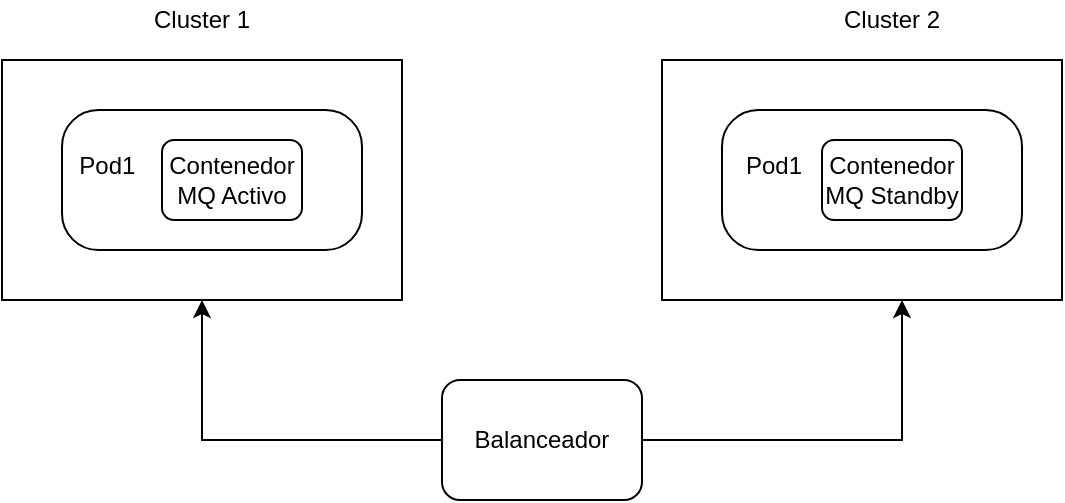 <mxfile version="13.0.6" type="github">
  <diagram id="dn7dw0WBwALQRIZnS9FJ" name="Page-1">
    <mxGraphModel dx="1108" dy="450" grid="1" gridSize="10" guides="1" tooltips="1" connect="1" arrows="1" fold="1" page="1" pageScale="1" pageWidth="850" pageHeight="1100" math="0" shadow="0">
      <root>
        <mxCell id="0" />
        <mxCell id="1" parent="0" />
        <mxCell id="Whp04Phv12JBnaq401pB-1" value="" style="rounded=0;whiteSpace=wrap;html=1;" parent="1" vertex="1">
          <mxGeometry x="130" y="100" width="200" height="120" as="geometry" />
        </mxCell>
        <mxCell id="Whp04Phv12JBnaq401pB-7" value="Cluster 1" style="text;html=1;strokeColor=none;fillColor=none;align=center;verticalAlign=middle;whiteSpace=wrap;rounded=0;" parent="1" vertex="1">
          <mxGeometry x="195" y="70" width="70" height="20" as="geometry" />
        </mxCell>
        <mxCell id="Whp04Phv12JBnaq401pB-8" value="Cluster 2" style="text;html=1;strokeColor=none;fillColor=none;align=center;verticalAlign=middle;whiteSpace=wrap;rounded=0;" parent="1" vertex="1">
          <mxGeometry x="540" y="70" width="70" height="20" as="geometry" />
        </mxCell>
        <mxCell id="Whp04Phv12JBnaq401pB-9" value="&lt;div&gt;&lt;span&gt;&amp;nbsp; Pod1&lt;/span&gt;&lt;/div&gt;&lt;div&gt;&lt;br&gt;&lt;/div&gt;" style="rounded=1;whiteSpace=wrap;html=1;arcSize=26;align=left;" parent="1" vertex="1">
          <mxGeometry x="160" y="125" width="150" height="70" as="geometry" />
        </mxCell>
        <mxCell id="Whp04Phv12JBnaq401pB-13" value="Contenedor MQ Activo" style="rounded=1;whiteSpace=wrap;html=1;" parent="1" vertex="1">
          <mxGeometry x="210" y="140" width="70" height="40" as="geometry" />
        </mxCell>
        <mxCell id="Whp04Phv12JBnaq401pB-14" value="" style="rounded=0;whiteSpace=wrap;html=1;" parent="1" vertex="1">
          <mxGeometry x="460" y="100" width="200" height="120" as="geometry" />
        </mxCell>
        <mxCell id="Whp04Phv12JBnaq401pB-15" value="&lt;div&gt;&lt;span&gt;&amp;nbsp; &amp;nbsp;Pod1&lt;/span&gt;&lt;/div&gt;&lt;div&gt;&lt;br&gt;&lt;/div&gt;" style="rounded=1;whiteSpace=wrap;html=1;arcSize=26;align=left;" parent="1" vertex="1">
          <mxGeometry x="490" y="125" width="150" height="70" as="geometry" />
        </mxCell>
        <mxCell id="Whp04Phv12JBnaq401pB-16" value="Contenedor MQ Standby" style="rounded=1;whiteSpace=wrap;html=1;" parent="1" vertex="1">
          <mxGeometry x="540" y="140" width="70" height="40" as="geometry" />
        </mxCell>
        <mxCell id="702EccPU8Jmpbdl0dacw-2" style="edgeStyle=orthogonalEdgeStyle;rounded=0;orthogonalLoop=1;jettySize=auto;html=1;entryX=0.5;entryY=1;entryDx=0;entryDy=0;" edge="1" parent="1" source="702EccPU8Jmpbdl0dacw-1" target="Whp04Phv12JBnaq401pB-1">
          <mxGeometry relative="1" as="geometry" />
        </mxCell>
        <mxCell id="702EccPU8Jmpbdl0dacw-3" style="edgeStyle=orthogonalEdgeStyle;rounded=0;orthogonalLoop=1;jettySize=auto;html=1;entryX=0.6;entryY=1;entryDx=0;entryDy=0;entryPerimeter=0;" edge="1" parent="1" source="702EccPU8Jmpbdl0dacw-1" target="Whp04Phv12JBnaq401pB-14">
          <mxGeometry relative="1" as="geometry" />
        </mxCell>
        <mxCell id="702EccPU8Jmpbdl0dacw-1" value="Balanceador" style="rounded=1;whiteSpace=wrap;html=1;" vertex="1" parent="1">
          <mxGeometry x="350" y="260" width="100" height="60" as="geometry" />
        </mxCell>
      </root>
    </mxGraphModel>
  </diagram>
</mxfile>
